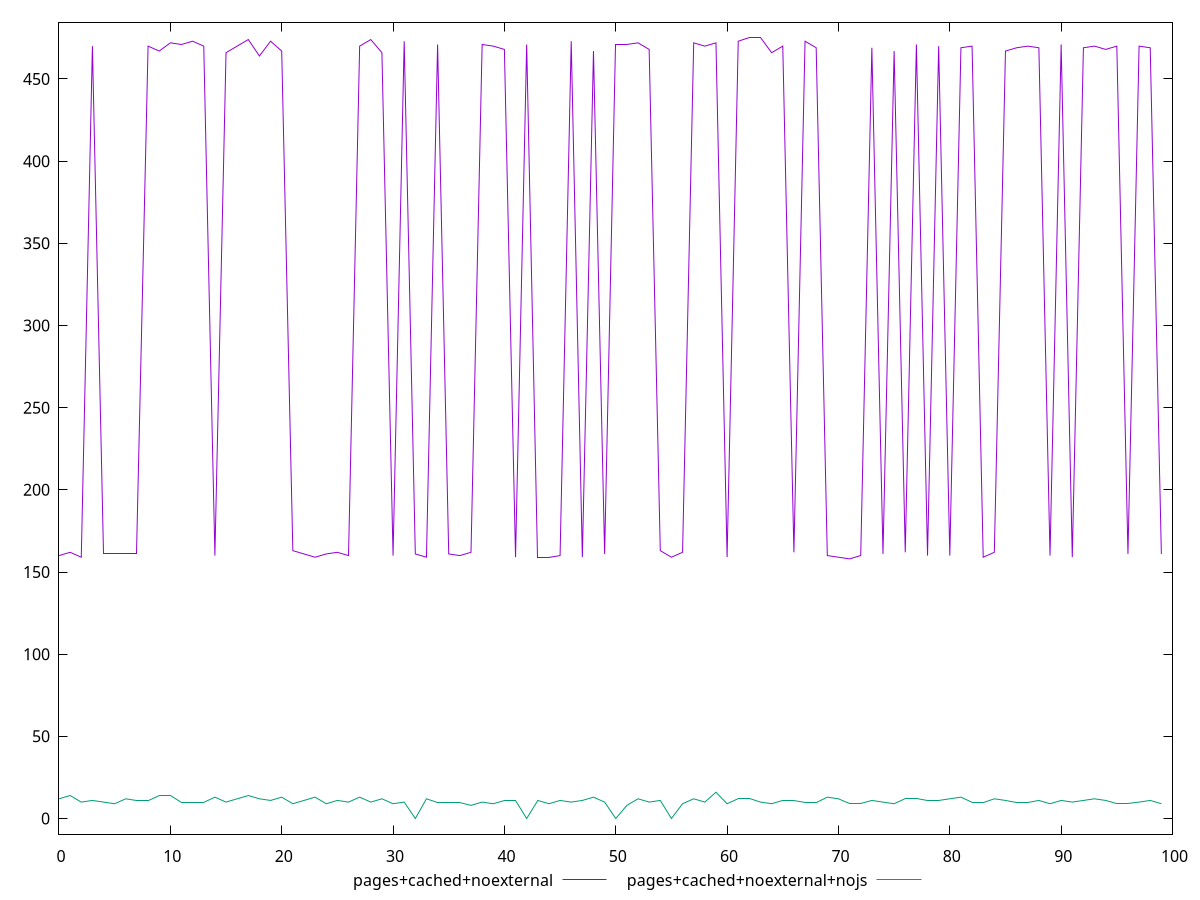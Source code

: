 $_pagesCachedNoexternal <<EOF
160
162
159
470
161
161
161
161
470
467
472
471
473
470
160
466
470
474
464
473
467
163
161
159
161
162
160
470
474
466
160
473
161
159
471
161
160
162
471
470
468
159
471
159
159
160
473
159
467
161
471
471
472
468
163
159
162
472
470
472
159
473
475
475
466
470
162
473
469
160
159
158
160
469
161
467
162
471
160
470
160
469
470
159
162
467
469
470
469
160
471
159
469
470
468
470
161
470
469
161
EOF
$_pagesCachedNoexternalNojs <<EOF
12
14
10
11
10
9
12
11
11
14
14
10
10
10
13
10
12
14
12
11
13
9
11
13
9
11
10
13
10
12
9
10
0
12
10
10
10
8
10
9
11
11
0
11
9
11
10
11
13
10
0
8
12
10
11
0
9
12
10
16
9
12
12
10
9
11
11
10
10
13
12
9
9
11
10
9
12
12
11
11
12
13
10
10
12
11
10
10
11
9
11
10
11
12
11
9
9
10
11
9
EOF
set key outside below
set terminal pngcairo
set output "report_00006_2020-11-02T20-21-41.718Z/render-blocking-resources/render-blocking-resources_pages+cached+noexternal_pages+cached+noexternal+nojs.png"
set yrange [-9.5:484.5]
plot $_pagesCachedNoexternal title "pages+cached+noexternal" with line ,$_pagesCachedNoexternalNojs title "pages+cached+noexternal+nojs" with line ,